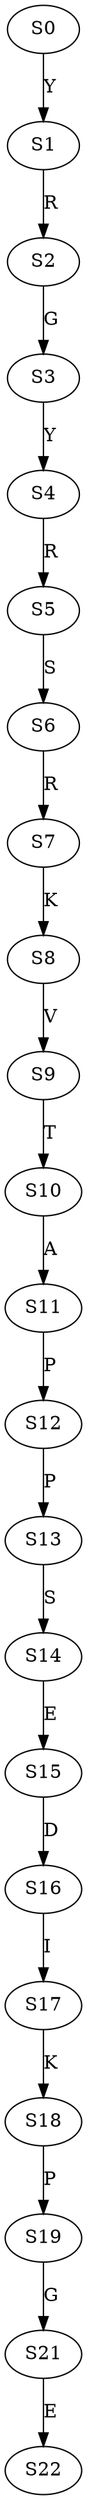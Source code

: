 strict digraph  {
	S0 -> S1 [ label = Y ];
	S1 -> S2 [ label = R ];
	S2 -> S3 [ label = G ];
	S3 -> S4 [ label = Y ];
	S4 -> S5 [ label = R ];
	S5 -> S6 [ label = S ];
	S6 -> S7 [ label = R ];
	S7 -> S8 [ label = K ];
	S8 -> S9 [ label = V ];
	S9 -> S10 [ label = T ];
	S10 -> S11 [ label = A ];
	S11 -> S12 [ label = P ];
	S12 -> S13 [ label = P ];
	S13 -> S14 [ label = S ];
	S14 -> S15 [ label = E ];
	S15 -> S16 [ label = D ];
	S16 -> S17 [ label = I ];
	S17 -> S18 [ label = K ];
	S18 -> S19 [ label = P ];
	S19 -> S21 [ label = G ];
	S21 -> S22 [ label = E ];
}
